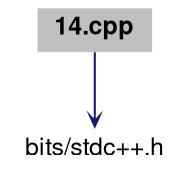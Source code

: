digraph "14.cpp"
{
 // LATEX_PDF_SIZE
  bgcolor="transparent";
  edge [fontname="Helvetica,Arial,sans-serif",fontsize=15,labelfontsize=15 arrowhead=open arrowtail=open arrowsize=0.5];
  node [fontname="Helvetica,Arial,sans-serif",fontsize=15,fontsize=12 shape=plaintext];
  Node1 [label=<<b>14.cpp</b>>,height=0.2,width=0.4,color="black", fillcolor="grey75", style="filled", fontcolor="black",tooltip="C++14."];
  Node1 -> Node2 [color="midnightblue",style="solid"];
  Node2 [label="bits/stdc++.h",height=0.2,width=0.4,color="grey75",tooltip=" "];
}
